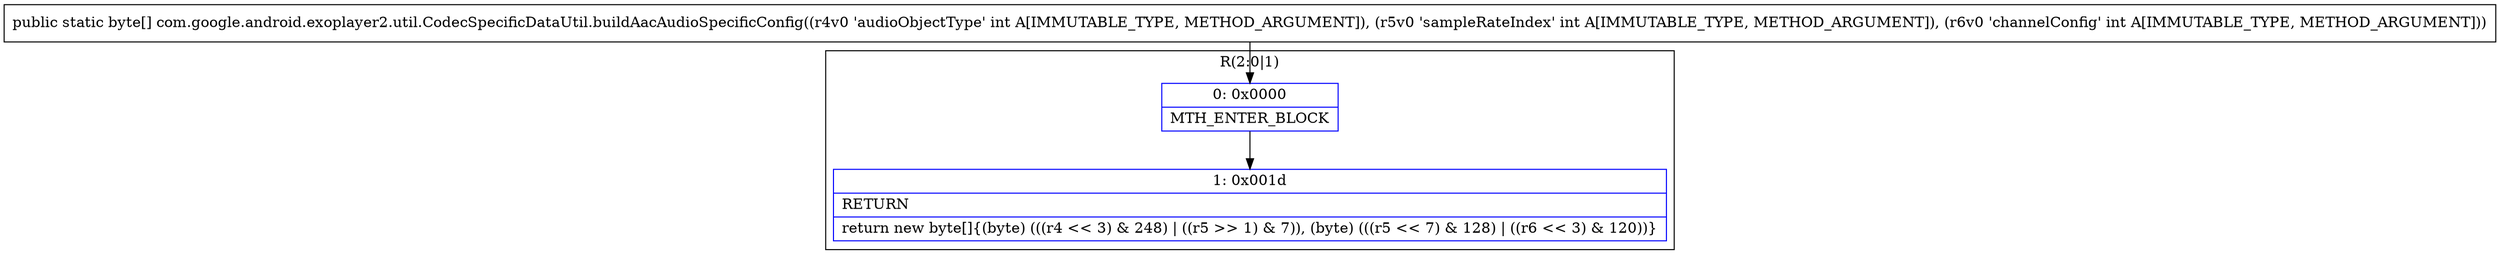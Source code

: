 digraph "CFG forcom.google.android.exoplayer2.util.CodecSpecificDataUtil.buildAacAudioSpecificConfig(III)[B" {
subgraph cluster_Region_1321508230 {
label = "R(2:0|1)";
node [shape=record,color=blue];
Node_0 [shape=record,label="{0\:\ 0x0000|MTH_ENTER_BLOCK\l}"];
Node_1 [shape=record,label="{1\:\ 0x001d|RETURN\l|return new byte[]\{(byte) (((r4 \<\< 3) & 248) \| ((r5 \>\> 1) & 7)), (byte) (((r5 \<\< 7) & 128) \| ((r6 \<\< 3) & 120))\}\l}"];
}
MethodNode[shape=record,label="{public static byte[] com.google.android.exoplayer2.util.CodecSpecificDataUtil.buildAacAudioSpecificConfig((r4v0 'audioObjectType' int A[IMMUTABLE_TYPE, METHOD_ARGUMENT]), (r5v0 'sampleRateIndex' int A[IMMUTABLE_TYPE, METHOD_ARGUMENT]), (r6v0 'channelConfig' int A[IMMUTABLE_TYPE, METHOD_ARGUMENT])) }"];
MethodNode -> Node_0;
Node_0 -> Node_1;
}

